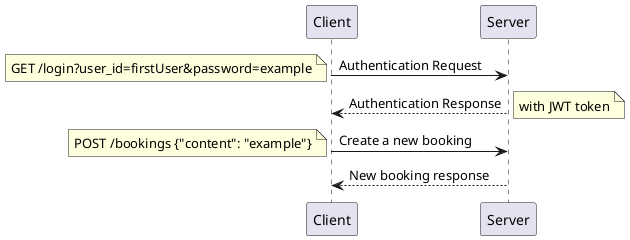 @startuml
Client -> Server: Authentication Request
note left: GET /login?user_id=firstUser&password=example
Client <-- Server: Authentication Response
note right: with JWT token

Client -> Server: Create a new booking
note left: POST /bookings {"content": "example"}
Client <-- Server : New booking response
@enduml